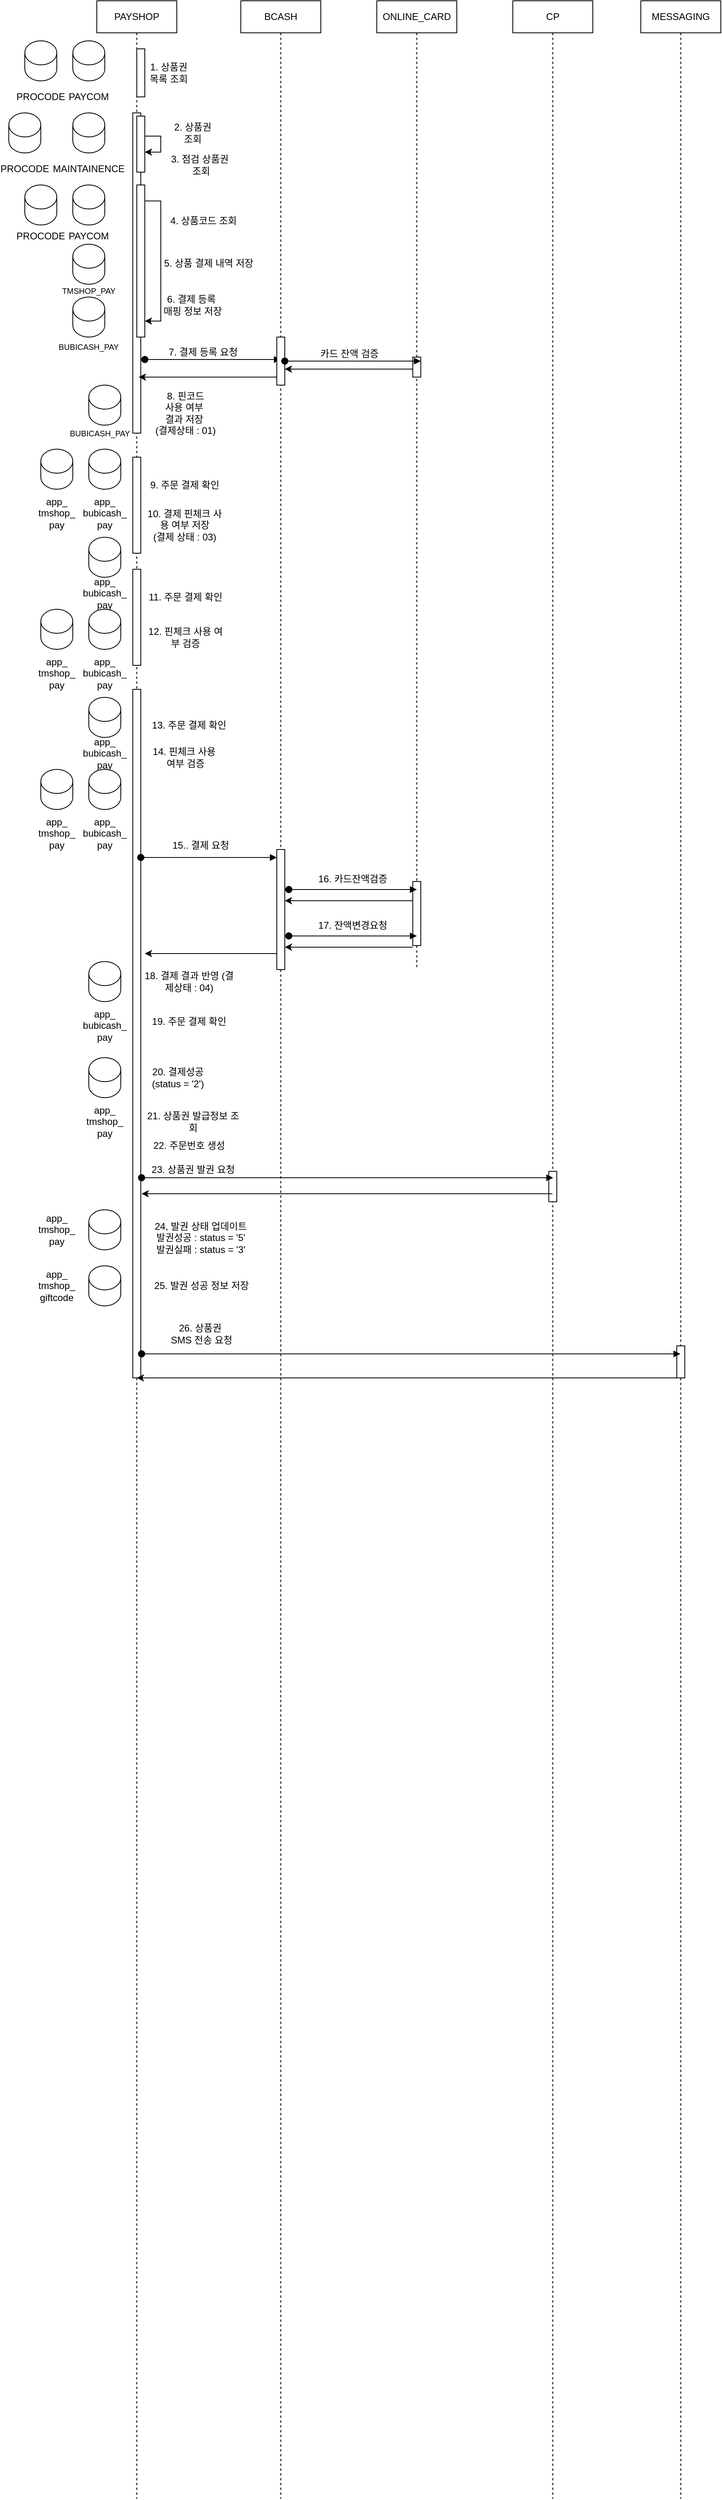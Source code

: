 <mxfile version="24.7.10">
  <diagram name="Page-1" id="2YBvvXClWsGukQMizWep">
    <mxGraphModel dx="1793" dy="975" grid="1" gridSize="10" guides="1" tooltips="1" connect="1" arrows="1" fold="1" page="1" pageScale="1" pageWidth="1654" pageHeight="2336" math="0" shadow="0">
      <root>
        <mxCell id="0" />
        <mxCell id="1" parent="0" />
        <mxCell id="aM9ryv3xv72pqoxQDRHE-1" value="PAYSHOP" style="shape=umlLifeline;perimeter=lifelinePerimeter;whiteSpace=wrap;html=1;container=0;dropTarget=0;collapsible=0;recursiveResize=0;outlineConnect=0;portConstraint=eastwest;newEdgeStyle={&quot;edgeStyle&quot;:&quot;elbowEdgeStyle&quot;,&quot;elbow&quot;:&quot;vertical&quot;,&quot;curved&quot;:0,&quot;rounded&quot;:0};" parent="1" vertex="1">
          <mxGeometry x="250" y="40" width="100" height="3120" as="geometry" />
        </mxCell>
        <mxCell id="yCdEPDMY8eZc63eLfSou-35" value="" style="html=1;points=[];perimeter=orthogonalPerimeter;outlineConnect=0;targetShapes=umlLifeline;portConstraint=eastwest;newEdgeStyle={&quot;edgeStyle&quot;:&quot;elbowEdgeStyle&quot;,&quot;elbow&quot;:&quot;vertical&quot;,&quot;curved&quot;:0,&quot;rounded&quot;:0};" vertex="1" parent="aM9ryv3xv72pqoxQDRHE-1">
          <mxGeometry x="45" y="140" width="10" height="400" as="geometry" />
        </mxCell>
        <mxCell id="aM9ryv3xv72pqoxQDRHE-4" value="" style="html=1;points=[];perimeter=orthogonalPerimeter;outlineConnect=0;targetShapes=umlLifeline;portConstraint=eastwest;newEdgeStyle={&quot;edgeStyle&quot;:&quot;elbowEdgeStyle&quot;,&quot;elbow&quot;:&quot;vertical&quot;,&quot;curved&quot;:0,&quot;rounded&quot;:0};" parent="aM9ryv3xv72pqoxQDRHE-1" vertex="1">
          <mxGeometry x="50" y="60" width="10" height="60" as="geometry" />
        </mxCell>
        <mxCell id="yCdEPDMY8eZc63eLfSou-82" value="" style="html=1;points=[];perimeter=orthogonalPerimeter;outlineConnect=0;targetShapes=umlLifeline;portConstraint=eastwest;newEdgeStyle={&quot;edgeStyle&quot;:&quot;elbowEdgeStyle&quot;,&quot;elbow&quot;:&quot;vertical&quot;,&quot;curved&quot;:0,&quot;rounded&quot;:0};" vertex="1" parent="aM9ryv3xv72pqoxQDRHE-1">
          <mxGeometry x="50" y="230" width="10" height="190" as="geometry" />
        </mxCell>
        <mxCell id="yCdEPDMY8eZc63eLfSou-92" value="" style="edgeStyle=elbowEdgeStyle;rounded=0;orthogonalLoop=1;jettySize=auto;html=1;elbow=vertical;curved=0;" edge="1" parent="aM9ryv3xv72pqoxQDRHE-1" source="yCdEPDMY8eZc63eLfSou-82" target="yCdEPDMY8eZc63eLfSou-82">
          <mxGeometry relative="1" as="geometry">
            <Array as="points">
              <mxPoint x="80" y="250" />
            </Array>
          </mxGeometry>
        </mxCell>
        <mxCell id="yCdEPDMY8eZc63eLfSou-108" value="" style="html=1;points=[];perimeter=orthogonalPerimeter;outlineConnect=0;targetShapes=umlLifeline;portConstraint=eastwest;newEdgeStyle={&quot;edgeStyle&quot;:&quot;elbowEdgeStyle&quot;,&quot;elbow&quot;:&quot;vertical&quot;,&quot;curved&quot;:0,&quot;rounded&quot;:0};" vertex="1" parent="aM9ryv3xv72pqoxQDRHE-1">
          <mxGeometry x="45" y="570" width="10" height="120" as="geometry" />
        </mxCell>
        <mxCell id="yCdEPDMY8eZc63eLfSou-117" value="" style="html=1;points=[];perimeter=orthogonalPerimeter;outlineConnect=0;targetShapes=umlLifeline;portConstraint=eastwest;newEdgeStyle={&quot;edgeStyle&quot;:&quot;elbowEdgeStyle&quot;,&quot;elbow&quot;:&quot;vertical&quot;,&quot;curved&quot;:0,&quot;rounded&quot;:0};" vertex="1" parent="aM9ryv3xv72pqoxQDRHE-1">
          <mxGeometry x="45" y="710" width="10" height="120" as="geometry" />
        </mxCell>
        <mxCell id="yCdEPDMY8eZc63eLfSou-127" value="" style="html=1;points=[];perimeter=orthogonalPerimeter;outlineConnect=0;targetShapes=umlLifeline;portConstraint=eastwest;newEdgeStyle={&quot;edgeStyle&quot;:&quot;elbowEdgeStyle&quot;,&quot;elbow&quot;:&quot;vertical&quot;,&quot;curved&quot;:0,&quot;rounded&quot;:0};" vertex="1" parent="aM9ryv3xv72pqoxQDRHE-1">
          <mxGeometry x="45" y="860" width="10" height="860" as="geometry" />
        </mxCell>
        <mxCell id="aM9ryv3xv72pqoxQDRHE-5" value="BCASH" style="shape=umlLifeline;perimeter=lifelinePerimeter;whiteSpace=wrap;html=1;container=0;dropTarget=0;collapsible=0;recursiveResize=0;outlineConnect=0;portConstraint=eastwest;newEdgeStyle={&quot;edgeStyle&quot;:&quot;elbowEdgeStyle&quot;,&quot;elbow&quot;:&quot;vertical&quot;,&quot;curved&quot;:0,&quot;rounded&quot;:0};" parent="1" vertex="1">
          <mxGeometry x="430" y="40" width="100" height="3120" as="geometry" />
        </mxCell>
        <mxCell id="yCdEPDMY8eZc63eLfSou-139" value="" style="html=1;points=[];perimeter=orthogonalPerimeter;outlineConnect=0;targetShapes=umlLifeline;portConstraint=eastwest;newEdgeStyle={&quot;edgeStyle&quot;:&quot;elbowEdgeStyle&quot;,&quot;elbow&quot;:&quot;vertical&quot;,&quot;curved&quot;:0,&quot;rounded&quot;:0};" vertex="1" parent="aM9ryv3xv72pqoxQDRHE-5">
          <mxGeometry x="45" y="1060" width="10" height="150" as="geometry" />
        </mxCell>
        <mxCell id="yCdEPDMY8eZc63eLfSou-5" value="CP" style="shape=umlLifeline;perimeter=lifelinePerimeter;whiteSpace=wrap;html=1;container=0;dropTarget=0;collapsible=0;recursiveResize=0;outlineConnect=0;portConstraint=eastwest;newEdgeStyle={&quot;edgeStyle&quot;:&quot;elbowEdgeStyle&quot;,&quot;elbow&quot;:&quot;vertical&quot;,&quot;curved&quot;:0,&quot;rounded&quot;:0};" vertex="1" parent="1">
          <mxGeometry x="770" y="40" width="100" height="3120" as="geometry" />
        </mxCell>
        <mxCell id="yCdEPDMY8eZc63eLfSou-6" value="" style="html=1;points=[];perimeter=orthogonalPerimeter;outlineConnect=0;targetShapes=umlLifeline;portConstraint=eastwest;newEdgeStyle={&quot;edgeStyle&quot;:&quot;elbowEdgeStyle&quot;,&quot;elbow&quot;:&quot;vertical&quot;,&quot;curved&quot;:0,&quot;rounded&quot;:0};" vertex="1" parent="yCdEPDMY8eZc63eLfSou-5">
          <mxGeometry x="45" y="1462" width="10" height="38" as="geometry" />
        </mxCell>
        <mxCell id="yCdEPDMY8eZc63eLfSou-7" value="ONLINE_CARD" style="shape=umlLifeline;perimeter=lifelinePerimeter;whiteSpace=wrap;html=1;container=0;dropTarget=0;collapsible=0;recursiveResize=0;outlineConnect=0;portConstraint=eastwest;newEdgeStyle={&quot;edgeStyle&quot;:&quot;elbowEdgeStyle&quot;,&quot;elbow&quot;:&quot;vertical&quot;,&quot;curved&quot;:0,&quot;rounded&quot;:0};" vertex="1" parent="1">
          <mxGeometry x="600" y="40" width="100" height="1210" as="geometry" />
        </mxCell>
        <mxCell id="yCdEPDMY8eZc63eLfSou-141" value="" style="html=1;points=[];perimeter=orthogonalPerimeter;outlineConnect=0;targetShapes=umlLifeline;portConstraint=eastwest;newEdgeStyle={&quot;edgeStyle&quot;:&quot;elbowEdgeStyle&quot;,&quot;elbow&quot;:&quot;vertical&quot;,&quot;curved&quot;:0,&quot;rounded&quot;:0};" vertex="1" parent="yCdEPDMY8eZc63eLfSou-7">
          <mxGeometry x="45" y="1100" width="10" height="80" as="geometry" />
        </mxCell>
        <mxCell id="yCdEPDMY8eZc63eLfSou-192" value="" style="html=1;points=[];perimeter=orthogonalPerimeter;outlineConnect=0;targetShapes=umlLifeline;portConstraint=eastwest;newEdgeStyle={&quot;edgeStyle&quot;:&quot;elbowEdgeStyle&quot;,&quot;elbow&quot;:&quot;vertical&quot;,&quot;curved&quot;:0,&quot;rounded&quot;:0};" vertex="1" parent="yCdEPDMY8eZc63eLfSou-7">
          <mxGeometry x="45" y="445" width="10" height="25" as="geometry" />
        </mxCell>
        <mxCell id="yCdEPDMY8eZc63eLfSou-11" value="1. 상품권 목록 조회" style="text;html=1;align=center;verticalAlign=middle;whiteSpace=wrap;rounded=0;" vertex="1" parent="1">
          <mxGeometry x="310" y="115" width="60" height="30" as="geometry" />
        </mxCell>
        <mxCell id="yCdEPDMY8eZc63eLfSou-12" value="" style="shape=cylinder3;whiteSpace=wrap;html=1;boundedLbl=1;backgroundOutline=1;size=15;" vertex="1" parent="1">
          <mxGeometry x="220" y="90" width="40" height="50" as="geometry" />
        </mxCell>
        <mxCell id="yCdEPDMY8eZc63eLfSou-13" value="PAYCOM" style="text;html=1;align=center;verticalAlign=middle;whiteSpace=wrap;rounded=0;" vertex="1" parent="1">
          <mxGeometry x="215" y="147.5" width="50" height="25" as="geometry" />
        </mxCell>
        <mxCell id="yCdEPDMY8eZc63eLfSou-14" value="" style="shape=cylinder3;whiteSpace=wrap;html=1;boundedLbl=1;backgroundOutline=1;size=15;" vertex="1" parent="1">
          <mxGeometry x="160" y="90" width="40" height="50" as="geometry" />
        </mxCell>
        <mxCell id="yCdEPDMY8eZc63eLfSou-15" value="PROCODE" style="text;html=1;align=center;verticalAlign=middle;whiteSpace=wrap;rounded=0;" vertex="1" parent="1">
          <mxGeometry x="160" y="150" width="40" height="20" as="geometry" />
        </mxCell>
        <mxCell id="yCdEPDMY8eZc63eLfSou-25" value="2. 상품권 조회" style="text;html=1;align=center;verticalAlign=middle;whiteSpace=wrap;rounded=0;" vertex="1" parent="1">
          <mxGeometry x="340" y="190" width="60" height="30" as="geometry" />
        </mxCell>
        <mxCell id="yCdEPDMY8eZc63eLfSou-39" value="" style="edgeStyle=elbowEdgeStyle;rounded=0;orthogonalLoop=1;jettySize=auto;html=1;elbow=vertical;curved=0;" edge="1" parent="1" source="yCdEPDMY8eZc63eLfSou-26" target="yCdEPDMY8eZc63eLfSou-26">
          <mxGeometry relative="1" as="geometry" />
        </mxCell>
        <mxCell id="yCdEPDMY8eZc63eLfSou-45" value="&lt;div&gt;3. 점검 상&lt;span style=&quot;background-color: initial;&quot;&gt;품권&amp;nbsp;&lt;/span&gt;&lt;/div&gt;&lt;div&gt;조회&lt;/div&gt;" style="text;html=1;align=center;verticalAlign=middle;whiteSpace=wrap;rounded=0;" vertex="1" parent="1">
          <mxGeometry x="332.75" y="230" width="94.5" height="30" as="geometry" />
        </mxCell>
        <mxCell id="yCdEPDMY8eZc63eLfSou-50" value="" style="edgeStyle=elbowEdgeStyle;rounded=0;orthogonalLoop=1;jettySize=auto;html=1;elbow=vertical;curved=0;" edge="1" parent="1" source="aM9ryv3xv72pqoxQDRHE-4" target="yCdEPDMY8eZc63eLfSou-11">
          <mxGeometry relative="1" as="geometry" />
        </mxCell>
        <mxCell id="yCdEPDMY8eZc63eLfSou-54" value="" style="html=1;verticalAlign=bottom;startArrow=oval;endArrow=block;startSize=8;edgeStyle=elbowEdgeStyle;elbow=vertical;curved=0;rounded=0;" edge="1" parent="1">
          <mxGeometry relative="1" as="geometry">
            <mxPoint x="309.999" y="488.002" as="sourcePoint" />
            <mxPoint x="480" y="488" as="targetPoint" />
          </mxGeometry>
        </mxCell>
        <mxCell id="yCdEPDMY8eZc63eLfSou-55" value="" style="endArrow=classic;html=1;rounded=0;" edge="1" parent="1">
          <mxGeometry width="50" height="50" relative="1" as="geometry">
            <mxPoint x="477.5" y="510" as="sourcePoint" />
            <mxPoint x="302.499" y="510" as="targetPoint" />
          </mxGeometry>
        </mxCell>
        <mxCell id="yCdEPDMY8eZc63eLfSou-56" value="7. 결제 등록 요청" style="text;html=1;align=center;verticalAlign=middle;whiteSpace=wrap;rounded=0;" vertex="1" parent="1">
          <mxGeometry x="332.75" y="464" width="100" height="30" as="geometry" />
        </mxCell>
        <mxCell id="yCdEPDMY8eZc63eLfSou-85" value="&lt;div&gt;4. 상품코드 조회&lt;/div&gt;" style="text;html=1;align=center;verticalAlign=middle;whiteSpace=wrap;rounded=0;" vertex="1" parent="1">
          <mxGeometry x="325.5" y="300" width="114.5" height="30" as="geometry" />
        </mxCell>
        <mxCell id="yCdEPDMY8eZc63eLfSou-26" value="" style="html=1;points=[];perimeter=orthogonalPerimeter;outlineConnect=0;targetShapes=umlLifeline;portConstraint=eastwest;newEdgeStyle={&quot;edgeStyle&quot;:&quot;elbowEdgeStyle&quot;,&quot;elbow&quot;:&quot;vertical&quot;,&quot;curved&quot;:0,&quot;rounded&quot;:0};" vertex="1" parent="1">
          <mxGeometry x="300" y="184" width="10" height="70" as="geometry" />
        </mxCell>
        <mxCell id="yCdEPDMY8eZc63eLfSou-94" value="5. 상품 결제 내역 저장" style="text;html=1;align=center;verticalAlign=middle;whiteSpace=wrap;rounded=0;" vertex="1" parent="1">
          <mxGeometry x="325" y="352.5" width="130" height="30" as="geometry" />
        </mxCell>
        <mxCell id="yCdEPDMY8eZc63eLfSou-96" value="6. 결제 등록&amp;nbsp;&lt;div&gt;매핑 정보 저장&lt;/div&gt;" style="text;html=1;align=center;verticalAlign=middle;whiteSpace=wrap;rounded=0;" vertex="1" parent="1">
          <mxGeometry x="300" y="405" width="140" height="30" as="geometry" />
        </mxCell>
        <mxCell id="yCdEPDMY8eZc63eLfSou-99" value="8. 핀코드&lt;div&gt;사용 여부&amp;nbsp;&lt;/div&gt;&lt;div&gt;결과 저장&amp;nbsp;&lt;/div&gt;&lt;div&gt;(결제상태 : 01)&lt;/div&gt;" style="text;html=1;align=center;verticalAlign=middle;whiteSpace=wrap;rounded=0;" vertex="1" parent="1">
          <mxGeometry x="311" y="540" width="100" height="30" as="geometry" />
        </mxCell>
        <mxCell id="yCdEPDMY8eZc63eLfSou-105" value="" style="endArrow=classic;html=1;rounded=0;" edge="1" parent="1" target="yCdEPDMY8eZc63eLfSou-53">
          <mxGeometry width="50" height="50" relative="1" as="geometry">
            <mxPoint x="479.5" y="500" as="sourcePoint" />
            <mxPoint x="299.999" y="500" as="targetPoint" />
          </mxGeometry>
        </mxCell>
        <mxCell id="yCdEPDMY8eZc63eLfSou-53" value="" style="html=1;points=[];perimeter=orthogonalPerimeter;outlineConnect=0;targetShapes=umlLifeline;portConstraint=eastwest;newEdgeStyle={&quot;edgeStyle&quot;:&quot;elbowEdgeStyle&quot;,&quot;elbow&quot;:&quot;vertical&quot;,&quot;curved&quot;:0,&quot;rounded&quot;:0};" vertex="1" parent="1">
          <mxGeometry x="475" y="460" width="10" height="60" as="geometry" />
        </mxCell>
        <mxCell id="yCdEPDMY8eZc63eLfSou-106" value="" style="shape=cylinder3;whiteSpace=wrap;html=1;boundedLbl=1;backgroundOutline=1;size=15;" vertex="1" parent="1">
          <mxGeometry x="240" y="600" width="40" height="50" as="geometry" />
        </mxCell>
        <mxCell id="yCdEPDMY8eZc63eLfSou-107" value="app_&lt;div&gt;bubicash_&lt;/div&gt;&lt;div&gt;pay&lt;/div&gt;" style="text;html=1;align=center;verticalAlign=middle;whiteSpace=wrap;rounded=0;" vertex="1" parent="1">
          <mxGeometry x="240" y="670" width="40" height="20" as="geometry" />
        </mxCell>
        <mxCell id="yCdEPDMY8eZc63eLfSou-109" value="9. 주문 결제 확인" style="text;html=1;align=center;verticalAlign=middle;whiteSpace=wrap;rounded=0;" vertex="1" parent="1">
          <mxGeometry x="310" y="630" width="100" height="30" as="geometry" />
        </mxCell>
        <mxCell id="yCdEPDMY8eZc63eLfSou-110" value="" style="shape=cylinder3;whiteSpace=wrap;html=1;boundedLbl=1;backgroundOutline=1;size=15;" vertex="1" parent="1">
          <mxGeometry x="240" y="710" width="40" height="50" as="geometry" />
        </mxCell>
        <mxCell id="yCdEPDMY8eZc63eLfSou-111" value="app_&lt;div&gt;bubicash_&lt;/div&gt;&lt;div&gt;pay&lt;/div&gt;" style="text;html=1;align=center;verticalAlign=middle;whiteSpace=wrap;rounded=0;" vertex="1" parent="1">
          <mxGeometry x="240" y="770" width="40" height="20" as="geometry" />
        </mxCell>
        <mxCell id="yCdEPDMY8eZc63eLfSou-112" value="" style="shape=cylinder3;whiteSpace=wrap;html=1;boundedLbl=1;backgroundOutline=1;size=15;" vertex="1" parent="1">
          <mxGeometry x="180" y="600" width="40" height="50" as="geometry" />
        </mxCell>
        <mxCell id="yCdEPDMY8eZc63eLfSou-113" value="app_&lt;div&gt;tmshop_&lt;/div&gt;&lt;div&gt;pay&lt;/div&gt;" style="text;html=1;align=center;verticalAlign=middle;whiteSpace=wrap;rounded=0;" vertex="1" parent="1">
          <mxGeometry x="180" y="670" width="40" height="20" as="geometry" />
        </mxCell>
        <mxCell id="yCdEPDMY8eZc63eLfSou-114" value="10. 결제 핀체크 사용 여부 저장&lt;div&gt;(결제 상태 : 03)&lt;/div&gt;" style="text;html=1;align=center;verticalAlign=middle;whiteSpace=wrap;rounded=0;" vertex="1" parent="1">
          <mxGeometry x="310" y="680" width="100" height="30" as="geometry" />
        </mxCell>
        <mxCell id="yCdEPDMY8eZc63eLfSou-119" value="11. 주문 결제 확인" style="text;html=1;align=center;verticalAlign=middle;whiteSpace=wrap;rounded=0;" vertex="1" parent="1">
          <mxGeometry x="311" y="770" width="100" height="30" as="geometry" />
        </mxCell>
        <mxCell id="yCdEPDMY8eZc63eLfSou-120" value="" style="shape=cylinder3;whiteSpace=wrap;html=1;boundedLbl=1;backgroundOutline=1;size=15;" vertex="1" parent="1">
          <mxGeometry x="240" y="520" width="40" height="50" as="geometry" />
        </mxCell>
        <mxCell id="yCdEPDMY8eZc63eLfSou-122" value="" style="shape=cylinder3;whiteSpace=wrap;html=1;boundedLbl=1;backgroundOutline=1;size=15;" vertex="1" parent="1">
          <mxGeometry x="180" y="800" width="40" height="50" as="geometry" />
        </mxCell>
        <mxCell id="yCdEPDMY8eZc63eLfSou-123" value="" style="shape=cylinder3;whiteSpace=wrap;html=1;boundedLbl=1;backgroundOutline=1;size=15;" vertex="1" parent="1">
          <mxGeometry x="240" y="800" width="40" height="50" as="geometry" />
        </mxCell>
        <mxCell id="yCdEPDMY8eZc63eLfSou-124" value="app_&lt;div&gt;tmshop_&lt;/div&gt;&lt;div&gt;pay&lt;/div&gt;" style="text;html=1;align=center;verticalAlign=middle;whiteSpace=wrap;rounded=0;" vertex="1" parent="1">
          <mxGeometry x="180" y="870" width="40" height="20" as="geometry" />
        </mxCell>
        <mxCell id="yCdEPDMY8eZc63eLfSou-125" value="app_&lt;div&gt;bubicash_&lt;/div&gt;&lt;div&gt;pay&lt;/div&gt;" style="text;html=1;align=center;verticalAlign=middle;whiteSpace=wrap;rounded=0;" vertex="1" parent="1">
          <mxGeometry x="240" y="870" width="40" height="20" as="geometry" />
        </mxCell>
        <mxCell id="yCdEPDMY8eZc63eLfSou-126" value="12. 핀체크 사용 여부 검증" style="text;html=1;align=center;verticalAlign=middle;whiteSpace=wrap;rounded=0;" vertex="1" parent="1">
          <mxGeometry x="311" y="820" width="100" height="30" as="geometry" />
        </mxCell>
        <mxCell id="yCdEPDMY8eZc63eLfSou-128" value="13. 주문 결제 확인" style="text;html=1;align=center;verticalAlign=middle;whiteSpace=wrap;rounded=0;" vertex="1" parent="1">
          <mxGeometry x="311" y="930" width="109" height="30" as="geometry" />
        </mxCell>
        <mxCell id="yCdEPDMY8eZc63eLfSou-129" value="14. 핀체크 사용&amp;nbsp;&lt;div&gt;여부 검증&lt;/div&gt;" style="text;html=1;align=center;verticalAlign=middle;whiteSpace=wrap;rounded=0;" vertex="1" parent="1">
          <mxGeometry x="311" y="970" width="100" height="30" as="geometry" />
        </mxCell>
        <mxCell id="yCdEPDMY8eZc63eLfSou-130" value="" style="shape=cylinder3;whiteSpace=wrap;html=1;boundedLbl=1;backgroundOutline=1;size=15;" vertex="1" parent="1">
          <mxGeometry x="240" y="910" width="40" height="50" as="geometry" />
        </mxCell>
        <mxCell id="yCdEPDMY8eZc63eLfSou-131" value="app_&lt;div&gt;bubicash_&lt;/div&gt;&lt;div&gt;pay&lt;/div&gt;" style="text;html=1;align=center;verticalAlign=middle;whiteSpace=wrap;rounded=0;" vertex="1" parent="1">
          <mxGeometry x="240" y="970" width="40" height="20" as="geometry" />
        </mxCell>
        <mxCell id="yCdEPDMY8eZc63eLfSou-132" value="" style="shape=cylinder3;whiteSpace=wrap;html=1;boundedLbl=1;backgroundOutline=1;size=15;" vertex="1" parent="1">
          <mxGeometry x="180" y="1000" width="40" height="50" as="geometry" />
        </mxCell>
        <mxCell id="yCdEPDMY8eZc63eLfSou-133" value="app_&lt;div&gt;tmshop_&lt;/div&gt;&lt;div&gt;pay&lt;/div&gt;" style="text;html=1;align=center;verticalAlign=middle;whiteSpace=wrap;rounded=0;" vertex="1" parent="1">
          <mxGeometry x="180" y="1070" width="40" height="20" as="geometry" />
        </mxCell>
        <mxCell id="yCdEPDMY8eZc63eLfSou-134" value="app_&lt;div&gt;bubicash_&lt;/div&gt;&lt;div&gt;pay&lt;/div&gt;" style="text;html=1;align=center;verticalAlign=middle;whiteSpace=wrap;rounded=0;" vertex="1" parent="1">
          <mxGeometry x="240" y="1070" width="40" height="20" as="geometry" />
        </mxCell>
        <mxCell id="yCdEPDMY8eZc63eLfSou-135" value="" style="shape=cylinder3;whiteSpace=wrap;html=1;boundedLbl=1;backgroundOutline=1;size=15;" vertex="1" parent="1">
          <mxGeometry x="240" y="1000" width="40" height="50" as="geometry" />
        </mxCell>
        <mxCell id="yCdEPDMY8eZc63eLfSou-137" value="15.. 결제 요청" style="text;html=1;align=center;verticalAlign=middle;whiteSpace=wrap;rounded=0;" vertex="1" parent="1">
          <mxGeometry x="330" y="1080" width="100" height="30" as="geometry" />
        </mxCell>
        <mxCell id="yCdEPDMY8eZc63eLfSou-138" value="" style="html=1;verticalAlign=bottom;startArrow=oval;endArrow=block;startSize=8;edgeStyle=elbowEdgeStyle;elbow=vertical;curved=0;rounded=0;" edge="1" parent="1">
          <mxGeometry relative="1" as="geometry">
            <mxPoint x="304.999" y="1110.002" as="sourcePoint" />
            <mxPoint x="475" y="1110" as="targetPoint" />
          </mxGeometry>
        </mxCell>
        <mxCell id="yCdEPDMY8eZc63eLfSou-142" value="" style="html=1;verticalAlign=bottom;startArrow=oval;endArrow=block;startSize=8;edgeStyle=elbowEdgeStyle;elbow=vertical;curved=0;rounded=0;" edge="1" parent="1">
          <mxGeometry relative="1" as="geometry">
            <mxPoint x="489.999" y="1150.002" as="sourcePoint" />
            <mxPoint x="650" y="1150" as="targetPoint" />
          </mxGeometry>
        </mxCell>
        <mxCell id="yCdEPDMY8eZc63eLfSou-143" value="16. 카드잔액검증" style="text;html=1;align=center;verticalAlign=middle;whiteSpace=wrap;rounded=0;" vertex="1" parent="1">
          <mxGeometry x="520" y="1122" width="100" height="30" as="geometry" />
        </mxCell>
        <mxCell id="yCdEPDMY8eZc63eLfSou-144" value="" style="endArrow=classic;html=1;rounded=0;" edge="1" parent="1">
          <mxGeometry width="50" height="50" relative="1" as="geometry">
            <mxPoint x="645" y="1164" as="sourcePoint" />
            <mxPoint x="485" y="1164" as="targetPoint" />
          </mxGeometry>
        </mxCell>
        <mxCell id="yCdEPDMY8eZc63eLfSou-149" value="" style="html=1;verticalAlign=bottom;startArrow=oval;endArrow=block;startSize=8;edgeStyle=elbowEdgeStyle;elbow=vertical;curved=0;rounded=0;" edge="1" parent="1">
          <mxGeometry relative="1" as="geometry">
            <mxPoint x="489.999" y="1208.002" as="sourcePoint" />
            <mxPoint x="650" y="1208" as="targetPoint" />
          </mxGeometry>
        </mxCell>
        <mxCell id="yCdEPDMY8eZc63eLfSou-150" value="" style="endArrow=classic;html=1;rounded=0;" edge="1" parent="1">
          <mxGeometry width="50" height="50" relative="1" as="geometry">
            <mxPoint x="645" y="1222" as="sourcePoint" />
            <mxPoint x="485" y="1222" as="targetPoint" />
          </mxGeometry>
        </mxCell>
        <mxCell id="yCdEPDMY8eZc63eLfSou-151" value="17. 잔액변경요청" style="text;html=1;align=center;verticalAlign=middle;whiteSpace=wrap;rounded=0;" vertex="1" parent="1">
          <mxGeometry x="520" y="1180" width="100" height="30" as="geometry" />
        </mxCell>
        <mxCell id="yCdEPDMY8eZc63eLfSou-152" value="" style="endArrow=classic;html=1;rounded=0;" edge="1" parent="1">
          <mxGeometry width="50" height="50" relative="1" as="geometry">
            <mxPoint x="475" y="1230" as="sourcePoint" />
            <mxPoint x="310" y="1230" as="targetPoint" />
          </mxGeometry>
        </mxCell>
        <mxCell id="yCdEPDMY8eZc63eLfSou-157" value="" style="shape=cylinder3;whiteSpace=wrap;html=1;boundedLbl=1;backgroundOutline=1;size=15;" vertex="1" parent="1">
          <mxGeometry x="240" y="1240" width="40" height="50" as="geometry" />
        </mxCell>
        <mxCell id="yCdEPDMY8eZc63eLfSou-158" value="app_&lt;div&gt;bubicash_&lt;/div&gt;&lt;div&gt;pay&lt;/div&gt;" style="text;html=1;align=center;verticalAlign=middle;whiteSpace=wrap;rounded=0;" vertex="1" parent="1">
          <mxGeometry x="240" y="1310" width="40" height="20" as="geometry" />
        </mxCell>
        <mxCell id="yCdEPDMY8eZc63eLfSou-159" value="18. 결제 결과 반영 (결제상태 : 04)" style="text;html=1;align=center;verticalAlign=middle;whiteSpace=wrap;rounded=0;" vertex="1" parent="1">
          <mxGeometry x="306" y="1250" width="119" height="30" as="geometry" />
        </mxCell>
        <mxCell id="yCdEPDMY8eZc63eLfSou-162" value="19. 주문 결제 확인" style="text;html=1;align=center;verticalAlign=middle;whiteSpace=wrap;rounded=0;" vertex="1" parent="1">
          <mxGeometry x="306" y="1300" width="119" height="30" as="geometry" />
        </mxCell>
        <mxCell id="yCdEPDMY8eZc63eLfSou-163" value="20. 결제성공&lt;div&gt;(status = &#39;2&#39;)&lt;/div&gt;" style="text;html=1;align=center;verticalAlign=middle;whiteSpace=wrap;rounded=0;" vertex="1" parent="1">
          <mxGeometry x="292" y="1370" width="119" height="30" as="geometry" />
        </mxCell>
        <mxCell id="yCdEPDMY8eZc63eLfSou-164" value="" style="shape=cylinder3;whiteSpace=wrap;html=1;boundedLbl=1;backgroundOutline=1;size=15;" vertex="1" parent="1">
          <mxGeometry x="240" y="1360" width="40" height="50" as="geometry" />
        </mxCell>
        <mxCell id="yCdEPDMY8eZc63eLfSou-166" value="app_&lt;div&gt;tmshop_&lt;/div&gt;&lt;div&gt;pay&lt;/div&gt;" style="text;html=1;align=center;verticalAlign=middle;whiteSpace=wrap;rounded=0;" vertex="1" parent="1">
          <mxGeometry x="240" y="1430" width="40" height="20" as="geometry" />
        </mxCell>
        <mxCell id="yCdEPDMY8eZc63eLfSou-167" value="21. 상품권 발급정보 조회" style="text;html=1;align=center;verticalAlign=middle;whiteSpace=wrap;rounded=0;" vertex="1" parent="1">
          <mxGeometry x="311" y="1425" width="119" height="30" as="geometry" />
        </mxCell>
        <mxCell id="yCdEPDMY8eZc63eLfSou-168" value="22. 주문번호 생성" style="text;html=1;align=center;verticalAlign=middle;whiteSpace=wrap;rounded=0;" vertex="1" parent="1">
          <mxGeometry x="306" y="1455" width="119" height="30" as="geometry" />
        </mxCell>
        <mxCell id="yCdEPDMY8eZc63eLfSou-171" value="" style="html=1;verticalAlign=bottom;startArrow=oval;endArrow=block;startSize=8;edgeStyle=elbowEdgeStyle;elbow=vertical;curved=0;rounded=0;" edge="1" parent="1">
          <mxGeometry relative="1" as="geometry">
            <mxPoint x="305.999" y="1510.002" as="sourcePoint" />
            <mxPoint x="820.5" y="1510" as="targetPoint" />
          </mxGeometry>
        </mxCell>
        <mxCell id="yCdEPDMY8eZc63eLfSou-172" value="23. 상품권 발권 요청" style="text;html=1;align=center;verticalAlign=middle;whiteSpace=wrap;rounded=0;" vertex="1" parent="1">
          <mxGeometry x="311" y="1485" width="119" height="30" as="geometry" />
        </mxCell>
        <mxCell id="yCdEPDMY8eZc63eLfSou-174" value="" style="endArrow=classic;html=1;rounded=0;" edge="1" parent="1" source="yCdEPDMY8eZc63eLfSou-5">
          <mxGeometry width="50" height="50" relative="1" as="geometry">
            <mxPoint x="471" y="1530" as="sourcePoint" />
            <mxPoint x="306" y="1530" as="targetPoint" />
          </mxGeometry>
        </mxCell>
        <mxCell id="yCdEPDMY8eZc63eLfSou-175" value="24, 발권 상태 업데이트&lt;div&gt;발권성공 : status = &#39;5&#39;&lt;/div&gt;&lt;div&gt;발권실패 : status = &#39;3&#39;&lt;/div&gt;" style="text;html=1;align=center;verticalAlign=middle;whiteSpace=wrap;rounded=0;" vertex="1" parent="1">
          <mxGeometry x="310" y="1570" width="140" height="30" as="geometry" />
        </mxCell>
        <mxCell id="yCdEPDMY8eZc63eLfSou-176" value="" style="shape=cylinder3;whiteSpace=wrap;html=1;boundedLbl=1;backgroundOutline=1;size=15;" vertex="1" parent="1">
          <mxGeometry x="240" y="1550" width="40" height="50" as="geometry" />
        </mxCell>
        <mxCell id="yCdEPDMY8eZc63eLfSou-178" value="app_&lt;div&gt;tmshop_&lt;/div&gt;&lt;div&gt;pay&lt;/div&gt;" style="text;html=1;align=center;verticalAlign=middle;whiteSpace=wrap;rounded=0;" vertex="1" parent="1">
          <mxGeometry x="180" y="1565" width="40" height="20" as="geometry" />
        </mxCell>
        <mxCell id="yCdEPDMY8eZc63eLfSou-179" value="25. 발권 성공 정보 저장" style="text;html=1;align=center;verticalAlign=middle;whiteSpace=wrap;rounded=0;" vertex="1" parent="1">
          <mxGeometry x="311" y="1630" width="140" height="30" as="geometry" />
        </mxCell>
        <mxCell id="yCdEPDMY8eZc63eLfSou-182" value="MESSAGING" style="shape=umlLifeline;perimeter=lifelinePerimeter;whiteSpace=wrap;html=1;container=0;dropTarget=0;collapsible=0;recursiveResize=0;outlineConnect=0;portConstraint=eastwest;newEdgeStyle={&quot;edgeStyle&quot;:&quot;elbowEdgeStyle&quot;,&quot;elbow&quot;:&quot;vertical&quot;,&quot;curved&quot;:0,&quot;rounded&quot;:0};" vertex="1" parent="1">
          <mxGeometry x="930" y="40" width="100" height="3120" as="geometry" />
        </mxCell>
        <mxCell id="yCdEPDMY8eZc63eLfSou-183" value="" style="html=1;points=[];perimeter=orthogonalPerimeter;outlineConnect=0;targetShapes=umlLifeline;portConstraint=eastwest;newEdgeStyle={&quot;edgeStyle&quot;:&quot;elbowEdgeStyle&quot;,&quot;elbow&quot;:&quot;vertical&quot;,&quot;curved&quot;:0,&quot;rounded&quot;:0};" vertex="1" parent="yCdEPDMY8eZc63eLfSou-182">
          <mxGeometry x="45" y="1680" width="10" height="40" as="geometry" />
        </mxCell>
        <mxCell id="yCdEPDMY8eZc63eLfSou-184" value="" style="html=1;verticalAlign=bottom;startArrow=oval;endArrow=block;startSize=8;edgeStyle=elbowEdgeStyle;elbow=vertical;curved=0;rounded=0;" edge="1" parent="1">
          <mxGeometry relative="1" as="geometry">
            <mxPoint x="305.999" y="1730.002" as="sourcePoint" />
            <mxPoint x="979.5" y="1730" as="targetPoint" />
          </mxGeometry>
        </mxCell>
        <mxCell id="yCdEPDMY8eZc63eLfSou-187" value="26. 상품권&amp;nbsp;&lt;div&gt;SMS 전송 요청&lt;/div&gt;" style="text;html=1;align=center;verticalAlign=middle;whiteSpace=wrap;rounded=0;" vertex="1" parent="1">
          <mxGeometry x="311" y="1690" width="140" height="30" as="geometry" />
        </mxCell>
        <mxCell id="yCdEPDMY8eZc63eLfSou-188" value="" style="shape=cylinder3;whiteSpace=wrap;html=1;boundedLbl=1;backgroundOutline=1;size=15;" vertex="1" parent="1">
          <mxGeometry x="240" y="1620" width="40" height="50" as="geometry" />
        </mxCell>
        <mxCell id="yCdEPDMY8eZc63eLfSou-190" value="app_&lt;div&gt;tmshop_&lt;/div&gt;&lt;div&gt;giftcode&lt;/div&gt;" style="text;html=1;align=center;verticalAlign=middle;whiteSpace=wrap;rounded=0;" vertex="1" parent="1">
          <mxGeometry x="180" y="1635" width="40" height="20" as="geometry" />
        </mxCell>
        <mxCell id="yCdEPDMY8eZc63eLfSou-191" value="" style="endArrow=classic;html=1;rounded=0;" edge="1" parent="1" source="yCdEPDMY8eZc63eLfSou-182">
          <mxGeometry width="50" height="50" relative="1" as="geometry">
            <mxPoint x="814" y="1760" as="sourcePoint" />
            <mxPoint x="300" y="1760" as="targetPoint" />
          </mxGeometry>
        </mxCell>
        <mxCell id="yCdEPDMY8eZc63eLfSou-193" value="카드 잔액 검증" style="text;html=1;align=center;verticalAlign=middle;whiteSpace=wrap;rounded=0;" vertex="1" parent="1">
          <mxGeometry x="516" y="466" width="100" height="30" as="geometry" />
        </mxCell>
        <mxCell id="yCdEPDMY8eZc63eLfSou-194" value="" style="endArrow=classic;html=1;rounded=0;" edge="1" parent="1">
          <mxGeometry width="50" height="50" relative="1" as="geometry">
            <mxPoint x="645" y="500" as="sourcePoint" />
            <mxPoint x="485" y="500" as="targetPoint" />
          </mxGeometry>
        </mxCell>
        <mxCell id="yCdEPDMY8eZc63eLfSou-196" value="" style="html=1;verticalAlign=bottom;startArrow=oval;endArrow=block;startSize=8;edgeStyle=elbowEdgeStyle;elbow=vertical;curved=0;rounded=0;" edge="1" parent="1">
          <mxGeometry relative="1" as="geometry">
            <mxPoint x="484.999" y="490.002" as="sourcePoint" />
            <mxPoint x="655" y="490" as="targetPoint" />
          </mxGeometry>
        </mxCell>
        <mxCell id="yCdEPDMY8eZc63eLfSou-198" value="" style="shape=cylinder3;whiteSpace=wrap;html=1;boundedLbl=1;backgroundOutline=1;size=15;" vertex="1" parent="1">
          <mxGeometry x="140" y="180" width="40" height="50" as="geometry" />
        </mxCell>
        <mxCell id="yCdEPDMY8eZc63eLfSou-199" value="" style="shape=cylinder3;whiteSpace=wrap;html=1;boundedLbl=1;backgroundOutline=1;size=15;" vertex="1" parent="1">
          <mxGeometry x="220" y="180" width="40" height="50" as="geometry" />
        </mxCell>
        <mxCell id="yCdEPDMY8eZc63eLfSou-200" value="PROCODE" style="text;html=1;align=center;verticalAlign=middle;whiteSpace=wrap;rounded=0;" vertex="1" parent="1">
          <mxGeometry x="140" y="240" width="40" height="20" as="geometry" />
        </mxCell>
        <mxCell id="yCdEPDMY8eZc63eLfSou-201" value="MAINTAINENCE" style="text;html=1;align=center;verticalAlign=middle;whiteSpace=wrap;rounded=0;" vertex="1" parent="1">
          <mxGeometry x="210" y="235" width="60" height="30" as="geometry" />
        </mxCell>
        <mxCell id="yCdEPDMY8eZc63eLfSou-202" value="" style="shape=cylinder3;whiteSpace=wrap;html=1;boundedLbl=1;backgroundOutline=1;size=15;" vertex="1" parent="1">
          <mxGeometry x="220" y="344" width="40" height="50" as="geometry" />
        </mxCell>
        <mxCell id="yCdEPDMY8eZc63eLfSou-203" value="&lt;font style=&quot;font-size: 10px;&quot;&gt;TMSHOP_PAY&lt;/font&gt;" style="text;html=1;align=center;verticalAlign=middle;whiteSpace=wrap;rounded=0;" vertex="1" parent="1">
          <mxGeometry x="220" y="392" width="40" height="20" as="geometry" />
        </mxCell>
        <mxCell id="yCdEPDMY8eZc63eLfSou-205" value="" style="shape=cylinder3;whiteSpace=wrap;html=1;boundedLbl=1;backgroundOutline=1;size=15;" vertex="1" parent="1">
          <mxGeometry x="160" y="270" width="40" height="50" as="geometry" />
        </mxCell>
        <mxCell id="yCdEPDMY8eZc63eLfSou-206" value="" style="shape=cylinder3;whiteSpace=wrap;html=1;boundedLbl=1;backgroundOutline=1;size=15;" vertex="1" parent="1">
          <mxGeometry x="220" y="270" width="40" height="50" as="geometry" />
        </mxCell>
        <mxCell id="yCdEPDMY8eZc63eLfSou-207" value="PROCODE" style="text;html=1;align=center;verticalAlign=middle;whiteSpace=wrap;rounded=0;" vertex="1" parent="1">
          <mxGeometry x="160" y="324" width="40" height="20" as="geometry" />
        </mxCell>
        <mxCell id="yCdEPDMY8eZc63eLfSou-208" value="PAYCOM" style="text;html=1;align=center;verticalAlign=middle;whiteSpace=wrap;rounded=0;" vertex="1" parent="1">
          <mxGeometry x="215" y="321.5" width="50" height="25" as="geometry" />
        </mxCell>
        <mxCell id="yCdEPDMY8eZc63eLfSou-209" value="" style="shape=cylinder3;whiteSpace=wrap;html=1;boundedLbl=1;backgroundOutline=1;size=15;" vertex="1" parent="1">
          <mxGeometry x="220" y="410" width="40" height="50" as="geometry" />
        </mxCell>
        <mxCell id="yCdEPDMY8eZc63eLfSou-210" value="&lt;font style=&quot;font-size: 10px;&quot;&gt;BUBICASH_PAY&lt;/font&gt;" style="text;html=1;align=center;verticalAlign=middle;whiteSpace=wrap;rounded=0;" vertex="1" parent="1">
          <mxGeometry x="220" y="462" width="40" height="20" as="geometry" />
        </mxCell>
        <mxCell id="yCdEPDMY8eZc63eLfSou-212" value="&lt;font style=&quot;font-size: 10px;&quot;&gt;BUBICASH_PAY&lt;/font&gt;" style="text;html=1;align=center;verticalAlign=middle;whiteSpace=wrap;rounded=0;" vertex="1" parent="1">
          <mxGeometry x="234" y="570" width="40" height="20" as="geometry" />
        </mxCell>
      </root>
    </mxGraphModel>
  </diagram>
</mxfile>
